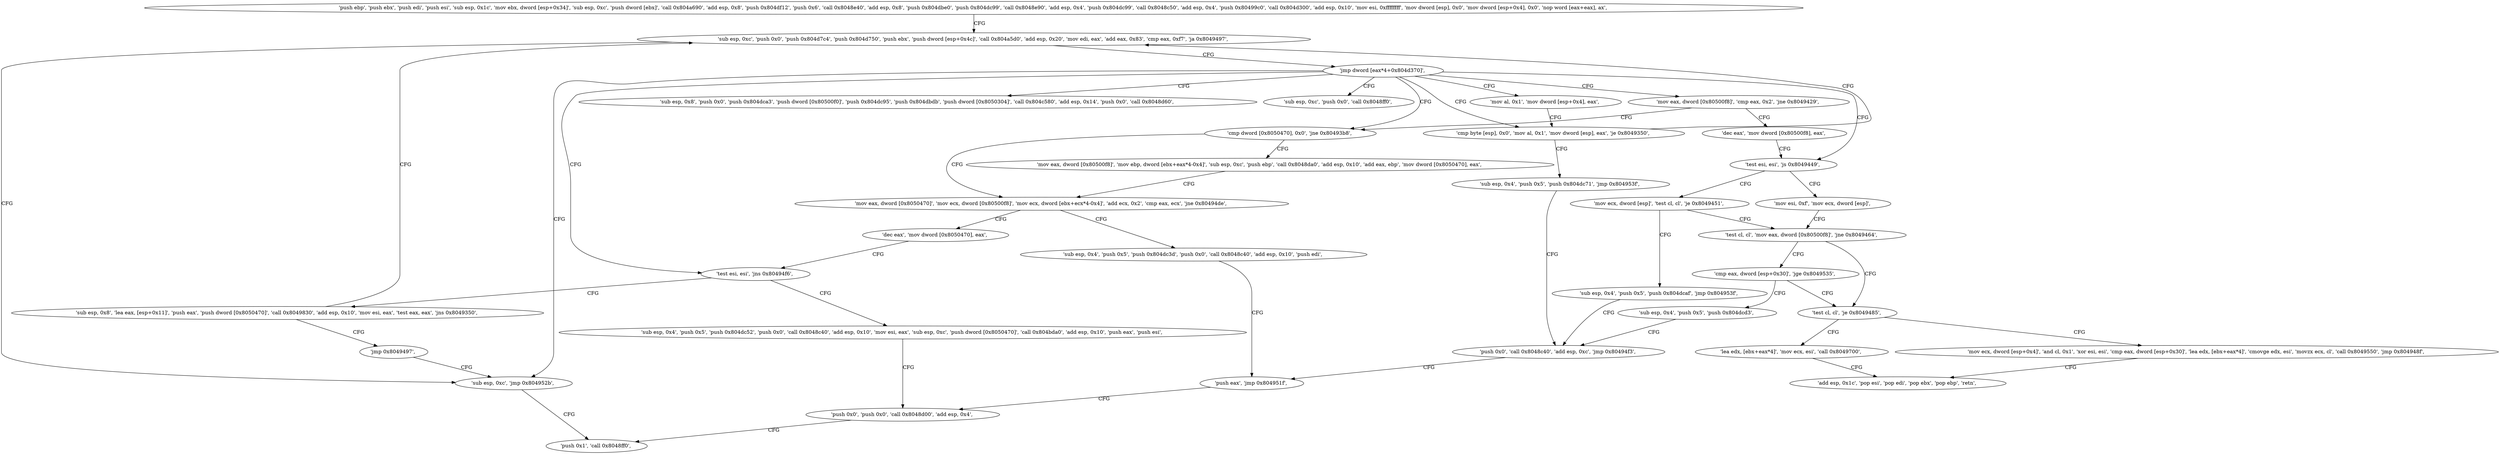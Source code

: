 digraph "func" {
"134517472" [label = "'push ebp', 'push ebx', 'push edi', 'push esi', 'sub esp, 0x1c', 'mov ebx, dword [esp+0x34]', 'sub esp, 0xc', 'push dword [ebx]', 'call 0x804a690', 'add esp, 0x8', 'push 0x804df12', 'push 0x6', 'call 0x8048e40', 'add esp, 0x8', 'push 0x804dbe0', 'push 0x804dc99', 'call 0x8048e90', 'add esp, 0x4', 'push 0x804dc99', 'call 0x8048c50', 'add esp, 0x4', 'push 0x80499c0', 'call 0x804d300', 'add esp, 0x10', 'mov esi, 0xffffffff', 'mov dword [esp], 0x0', 'mov dword [esp+0x4], 0x0', 'nop word [eax+eax], ax', " ]
"134517584" [label = "'sub esp, 0xc', 'push 0x0', 'push 0x804d7c4', 'push 0x804d750', 'push ebx', 'push dword [esp+0x4c]', 'call 0x804a5d0', 'add esp, 0x20', 'mov edi, eax', 'add eax, 0x83', 'cmp eax, 0xf7', 'ja 0x8049497', " ]
"134517911" [label = "'sub esp, 0xc', 'jmp 0x804952b', " ]
"134518059" [label = "'push 0x1', 'call 0x8048ff0', " ]
"134517630" [label = "'jmp dword [eax*4+0x804d370]', " ]
"134517637" [label = "'mov eax, dword [0x80500f8]', 'cmp eax, 0x2', 'jne 0x8049429', " ]
"134517651" [label = "'cmp dword [0x8050470], 0x0', 'jne 0x80493b8', " ]
"134517720" [label = "'test esi, esi', 'jns 0x80494f6', " ]
"134517765" [label = "'mov al, 0x1', 'mov dword [esp+0x4], eax', " ]
"134517771" [label = "'cmp byte [esp], 0x0', 'mov al, 0x1', 'mov dword [esp], eax', 'je 0x8049350', " ]
"134517807" [label = "'test esi, esi', 'js 0x8049449', " ]
"134517919" [label = "'sub esp, 0x8', 'push 0x0', 'push 0x804dca3', 'push dword [0x80500f0]', 'push 0x804dc95', 'push 0x804dbdb', 'push dword [0x8050304]', 'call 0x804c580', 'add esp, 0x14', 'push 0x0', 'call 0x8048d60', " ]
"134517969" [label = "'sub esp, 0xc', 'push 0x0', 'call 0x8048ff0', " ]
"134517801" [label = "'dec eax', 'mov dword [0x80500f8], eax', " ]
"134517688" [label = "'mov eax, dword [0x8050470]', 'mov ecx, dword [0x80500f8]', 'mov ecx, dword [ebx+ecx*4-0x4]', 'add ecx, 0x2', 'cmp eax, ecx', 'jne 0x80494de', " ]
"134517660" [label = "'mov eax, dword [0x80500f8]', 'mov ebp, dword [ebx+eax*4-0x4]', 'sub esp, 0xc', 'push ebp', 'call 0x8048da0', 'add esp, 0x10', 'add eax, ebp', 'mov dword [0x8050470], eax', " ]
"134518006" [label = "'sub esp, 0x4', 'push 0x5', 'push 0x804dc52', 'push 0x0', 'call 0x8048c40', 'add esp, 0x10', 'mov esi, eax', 'sub esp, 0xc', 'push dword [0x8050470]', 'call 0x804bda0', 'add esp, 0x10', 'push eax', 'push esi', " ]
"134517728" [label = "'sub esp, 0x8', 'lea eax, [esp+0x11]', 'push eax', 'push dword [0x8050470]', 'call 0x8049830', 'add esp, 0x10', 'mov esi, eax', 'test eax, eax', 'jns 0x8049350', " ]
"134517786" [label = "'sub esp, 0x4', 'push 0x5', 'push 0x804dc71', 'jmp 0x804953f', " ]
"134517833" [label = "'mov esi, 0xf', 'mov ecx, dword [esp]', " ]
"134517811" [label = "'mov ecx, dword [esp]', 'test cl, cl', 'je 0x8049451', " ]
"134517982" [label = "'sub esp, 0x4', 'push 0x5', 'push 0x804dc3d', 'push 0x0', 'call 0x8048c40', 'add esp, 0x10', 'push edi', " ]
"134517714" [label = "'dec eax', 'mov dword [0x8050470], eax', " ]
"134518047" [label = "'push 0x0', 'push 0x0', 'call 0x8048d00', 'add esp, 0x4', " ]
"134517760" [label = "'jmp 0x8049497', " ]
"134518079" [label = "'push 0x0', 'call 0x8048c40', 'add esp, 0xc', 'jmp 0x80494f3', " ]
"134517841" [label = "'test cl, cl', 'mov eax, dword [0x80500f8]', 'jne 0x8049464', " ]
"134517818" [label = "'sub esp, 0x4', 'push 0x5', 'push 0x804dcaf', 'jmp 0x804953f', " ]
"134518003" [label = "'push eax', 'jmp 0x804951f', " ]
"134517860" [label = "'test cl, cl', 'je 0x8049485', " ]
"134517893" [label = "'lea edx, [ebx+eax*4]', 'mov ecx, esi', 'call 0x8049700', " ]
"134517864" [label = "'mov ecx, dword [esp+0x4]', 'and cl, 0x1', 'xor esi, esi', 'cmp eax, dword [esp+0x30]', 'lea edx, [ebx+eax*4]', 'cmovge edx, esi', 'movzx ecx, cl', 'call 0x8049550', 'jmp 0x804948f', " ]
"134517850" [label = "'cmp eax, dword [esp+0x30]', 'jge 0x8049535', " ]
"134518069" [label = "'sub esp, 0x4', 'push 0x5', 'push 0x804dcd3', " ]
"134517903" [label = "'add esp, 0x1c', 'pop esi', 'pop edi', 'pop ebx', 'pop ebp', 'retn', " ]
"134517472" -> "134517584" [ label = "CFG" ]
"134517584" -> "134517911" [ label = "CFG" ]
"134517584" -> "134517630" [ label = "CFG" ]
"134517911" -> "134518059" [ label = "CFG" ]
"134517630" -> "134517637" [ label = "CFG" ]
"134517630" -> "134517651" [ label = "CFG" ]
"134517630" -> "134517720" [ label = "CFG" ]
"134517630" -> "134517765" [ label = "CFG" ]
"134517630" -> "134517771" [ label = "CFG" ]
"134517630" -> "134517807" [ label = "CFG" ]
"134517630" -> "134517911" [ label = "CFG" ]
"134517630" -> "134517919" [ label = "CFG" ]
"134517630" -> "134517969" [ label = "CFG" ]
"134517637" -> "134517801" [ label = "CFG" ]
"134517637" -> "134517651" [ label = "CFG" ]
"134517651" -> "134517688" [ label = "CFG" ]
"134517651" -> "134517660" [ label = "CFG" ]
"134517720" -> "134518006" [ label = "CFG" ]
"134517720" -> "134517728" [ label = "CFG" ]
"134517765" -> "134517771" [ label = "CFG" ]
"134517771" -> "134517584" [ label = "CFG" ]
"134517771" -> "134517786" [ label = "CFG" ]
"134517807" -> "134517833" [ label = "CFG" ]
"134517807" -> "134517811" [ label = "CFG" ]
"134517801" -> "134517807" [ label = "CFG" ]
"134517688" -> "134517982" [ label = "CFG" ]
"134517688" -> "134517714" [ label = "CFG" ]
"134517660" -> "134517688" [ label = "CFG" ]
"134518006" -> "134518047" [ label = "CFG" ]
"134517728" -> "134517584" [ label = "CFG" ]
"134517728" -> "134517760" [ label = "CFG" ]
"134517786" -> "134518079" [ label = "CFG" ]
"134517833" -> "134517841" [ label = "CFG" ]
"134517811" -> "134517841" [ label = "CFG" ]
"134517811" -> "134517818" [ label = "CFG" ]
"134517982" -> "134518003" [ label = "CFG" ]
"134517714" -> "134517720" [ label = "CFG" ]
"134518047" -> "134518059" [ label = "CFG" ]
"134517760" -> "134517911" [ label = "CFG" ]
"134518079" -> "134518003" [ label = "CFG" ]
"134517841" -> "134517860" [ label = "CFG" ]
"134517841" -> "134517850" [ label = "CFG" ]
"134517818" -> "134518079" [ label = "CFG" ]
"134518003" -> "134518047" [ label = "CFG" ]
"134517860" -> "134517893" [ label = "CFG" ]
"134517860" -> "134517864" [ label = "CFG" ]
"134517893" -> "134517903" [ label = "CFG" ]
"134517864" -> "134517903" [ label = "CFG" ]
"134517850" -> "134518069" [ label = "CFG" ]
"134517850" -> "134517860" [ label = "CFG" ]
"134518069" -> "134518079" [ label = "CFG" ]
}
